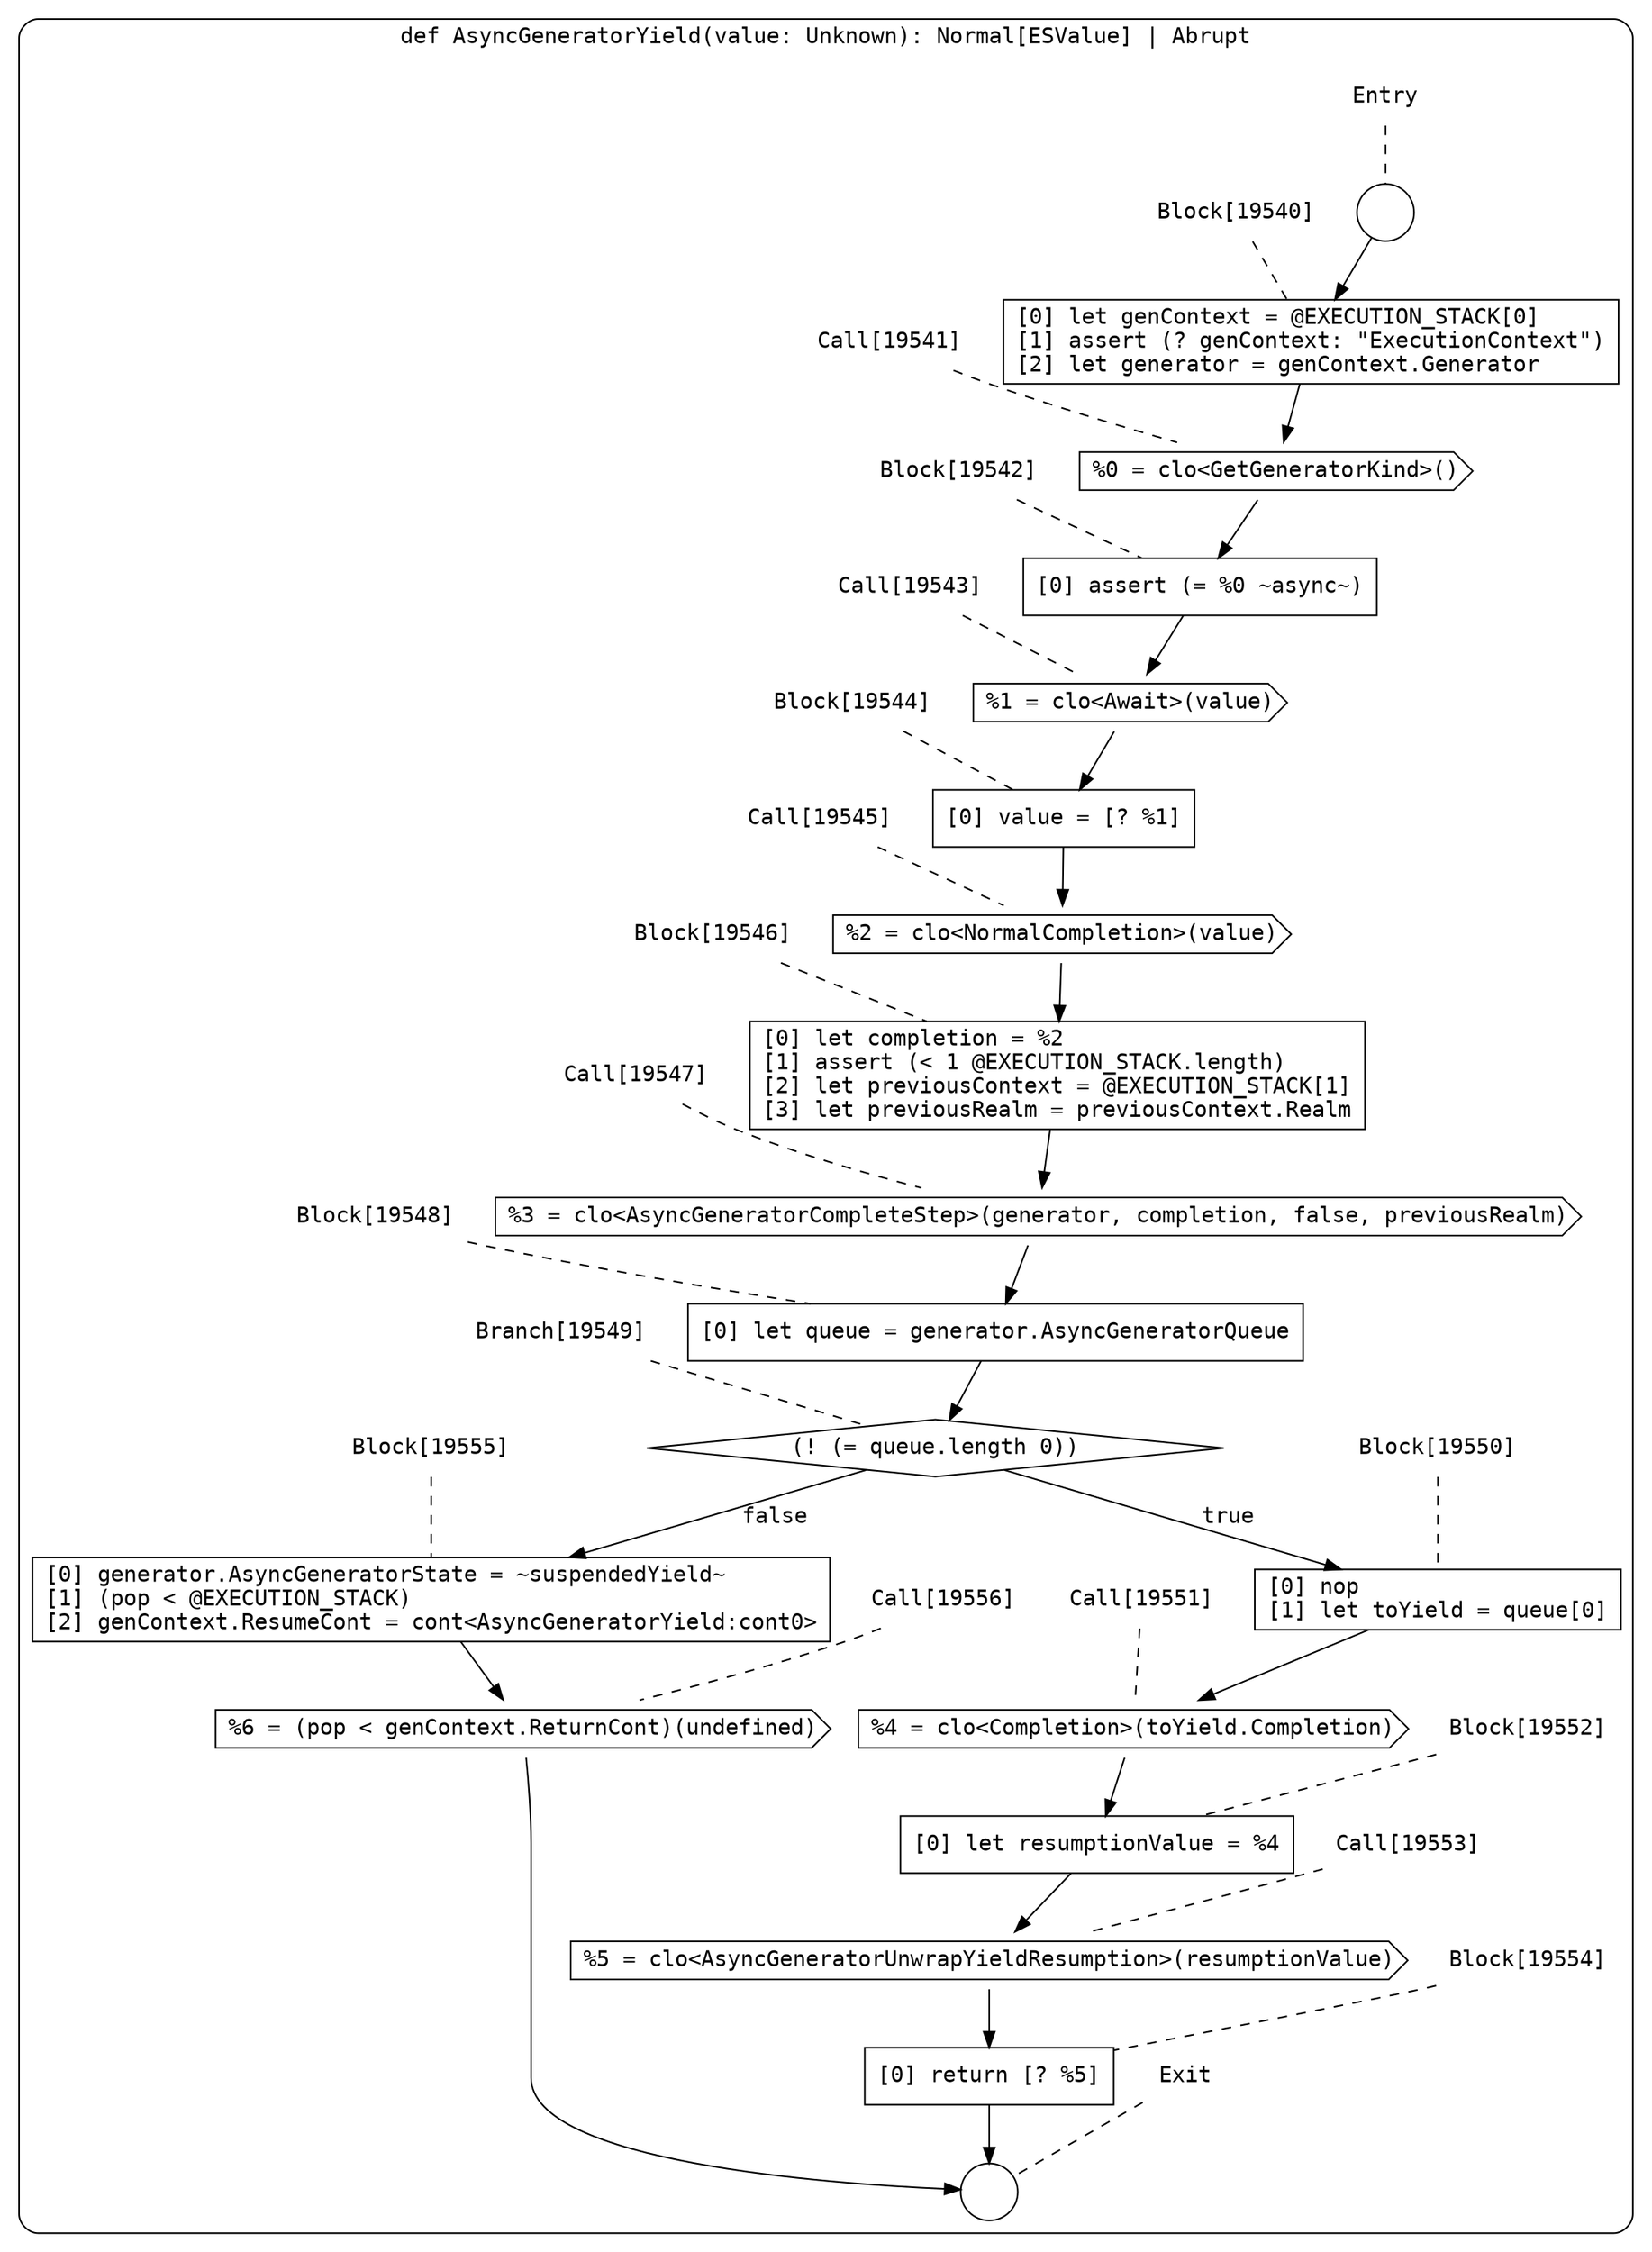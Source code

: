 digraph {
  graph [fontname = "Consolas"]
  node [fontname = "Consolas"]
  edge [fontname = "Consolas"]
  subgraph cluster2635 {
    label = "def AsyncGeneratorYield(value: Unknown): Normal[ESValue] | Abrupt"
    style = rounded
    cluster2635_entry_name [shape=none, label=<<font color="black">Entry</font>>]
    cluster2635_entry_name -> cluster2635_entry [arrowhead=none, color="black", style=dashed]
    cluster2635_entry [shape=circle label=" " color="black" fillcolor="white" style=filled]
    cluster2635_entry -> node19540 [color="black"]
    cluster2635_exit_name [shape=none, label=<<font color="black">Exit</font>>]
    cluster2635_exit_name -> cluster2635_exit [arrowhead=none, color="black", style=dashed]
    cluster2635_exit [shape=circle label=" " color="black" fillcolor="white" style=filled]
    node19540_name [shape=none, label=<<font color="black">Block[19540]</font>>]
    node19540_name -> node19540 [arrowhead=none, color="black", style=dashed]
    node19540 [shape=box, label=<<font color="black">[0] let genContext = @EXECUTION_STACK[0]<BR ALIGN="LEFT"/>[1] assert (? genContext: &quot;ExecutionContext&quot;)<BR ALIGN="LEFT"/>[2] let generator = genContext.Generator<BR ALIGN="LEFT"/></font>> color="black" fillcolor="white", style=filled]
    node19540 -> node19541 [color="black"]
    node19541_name [shape=none, label=<<font color="black">Call[19541]</font>>]
    node19541_name -> node19541 [arrowhead=none, color="black", style=dashed]
    node19541 [shape=cds, label=<<font color="black">%0 = clo&lt;GetGeneratorKind&gt;()</font>> color="black" fillcolor="white", style=filled]
    node19541 -> node19542 [color="black"]
    node19542_name [shape=none, label=<<font color="black">Block[19542]</font>>]
    node19542_name -> node19542 [arrowhead=none, color="black", style=dashed]
    node19542 [shape=box, label=<<font color="black">[0] assert (= %0 ~async~)<BR ALIGN="LEFT"/></font>> color="black" fillcolor="white", style=filled]
    node19542 -> node19543 [color="black"]
    node19543_name [shape=none, label=<<font color="black">Call[19543]</font>>]
    node19543_name -> node19543 [arrowhead=none, color="black", style=dashed]
    node19543 [shape=cds, label=<<font color="black">%1 = clo&lt;Await&gt;(value)</font>> color="black" fillcolor="white", style=filled]
    node19543 -> node19544 [color="black"]
    node19544_name [shape=none, label=<<font color="black">Block[19544]</font>>]
    node19544_name -> node19544 [arrowhead=none, color="black", style=dashed]
    node19544 [shape=box, label=<<font color="black">[0] value = [? %1]<BR ALIGN="LEFT"/></font>> color="black" fillcolor="white", style=filled]
    node19544 -> node19545 [color="black"]
    node19545_name [shape=none, label=<<font color="black">Call[19545]</font>>]
    node19545_name -> node19545 [arrowhead=none, color="black", style=dashed]
    node19545 [shape=cds, label=<<font color="black">%2 = clo&lt;NormalCompletion&gt;(value)</font>> color="black" fillcolor="white", style=filled]
    node19545 -> node19546 [color="black"]
    node19546_name [shape=none, label=<<font color="black">Block[19546]</font>>]
    node19546_name -> node19546 [arrowhead=none, color="black", style=dashed]
    node19546 [shape=box, label=<<font color="black">[0] let completion = %2<BR ALIGN="LEFT"/>[1] assert (&lt; 1 @EXECUTION_STACK.length)<BR ALIGN="LEFT"/>[2] let previousContext = @EXECUTION_STACK[1]<BR ALIGN="LEFT"/>[3] let previousRealm = previousContext.Realm<BR ALIGN="LEFT"/></font>> color="black" fillcolor="white", style=filled]
    node19546 -> node19547 [color="black"]
    node19547_name [shape=none, label=<<font color="black">Call[19547]</font>>]
    node19547_name -> node19547 [arrowhead=none, color="black", style=dashed]
    node19547 [shape=cds, label=<<font color="black">%3 = clo&lt;AsyncGeneratorCompleteStep&gt;(generator, completion, false, previousRealm)</font>> color="black" fillcolor="white", style=filled]
    node19547 -> node19548 [color="black"]
    node19548_name [shape=none, label=<<font color="black">Block[19548]</font>>]
    node19548_name -> node19548 [arrowhead=none, color="black", style=dashed]
    node19548 [shape=box, label=<<font color="black">[0] let queue = generator.AsyncGeneratorQueue<BR ALIGN="LEFT"/></font>> color="black" fillcolor="white", style=filled]
    node19548 -> node19549 [color="black"]
    node19549_name [shape=none, label=<<font color="black">Branch[19549]</font>>]
    node19549_name -> node19549 [arrowhead=none, color="black", style=dashed]
    node19549 [shape=diamond, label=<<font color="black">(! (= queue.length 0))</font>> color="black" fillcolor="white", style=filled]
    node19549 -> node19550 [label=<<font color="black">true</font>> color="black"]
    node19549 -> node19555 [label=<<font color="black">false</font>> color="black"]
    node19550_name [shape=none, label=<<font color="black">Block[19550]</font>>]
    node19550_name -> node19550 [arrowhead=none, color="black", style=dashed]
    node19550 [shape=box, label=<<font color="black">[0] nop<BR ALIGN="LEFT"/>[1] let toYield = queue[0]<BR ALIGN="LEFT"/></font>> color="black" fillcolor="white", style=filled]
    node19550 -> node19551 [color="black"]
    node19555_name [shape=none, label=<<font color="black">Block[19555]</font>>]
    node19555_name -> node19555 [arrowhead=none, color="black", style=dashed]
    node19555 [shape=box, label=<<font color="black">[0] generator.AsyncGeneratorState = ~suspendedYield~<BR ALIGN="LEFT"/>[1] (pop &lt; @EXECUTION_STACK)<BR ALIGN="LEFT"/>[2] genContext.ResumeCont = cont&lt;AsyncGeneratorYield:cont0&gt;<BR ALIGN="LEFT"/></font>> color="black" fillcolor="white", style=filled]
    node19555 -> node19556 [color="black"]
    node19551_name [shape=none, label=<<font color="black">Call[19551]</font>>]
    node19551_name -> node19551 [arrowhead=none, color="black", style=dashed]
    node19551 [shape=cds, label=<<font color="black">%4 = clo&lt;Completion&gt;(toYield.Completion)</font>> color="black" fillcolor="white", style=filled]
    node19551 -> node19552 [color="black"]
    node19556_name [shape=none, label=<<font color="black">Call[19556]</font>>]
    node19556_name -> node19556 [arrowhead=none, color="black", style=dashed]
    node19556 [shape=cds, label=<<font color="black">%6 = (pop &lt; genContext.ReturnCont)(undefined)</font>> color="black" fillcolor="white", style=filled]
    node19556 -> cluster2635_exit [color="black"]
    node19552_name [shape=none, label=<<font color="black">Block[19552]</font>>]
    node19552_name -> node19552 [arrowhead=none, color="black", style=dashed]
    node19552 [shape=box, label=<<font color="black">[0] let resumptionValue = %4<BR ALIGN="LEFT"/></font>> color="black" fillcolor="white", style=filled]
    node19552 -> node19553 [color="black"]
    node19553_name [shape=none, label=<<font color="black">Call[19553]</font>>]
    node19553_name -> node19553 [arrowhead=none, color="black", style=dashed]
    node19553 [shape=cds, label=<<font color="black">%5 = clo&lt;AsyncGeneratorUnwrapYieldResumption&gt;(resumptionValue)</font>> color="black" fillcolor="white", style=filled]
    node19553 -> node19554 [color="black"]
    node19554_name [shape=none, label=<<font color="black">Block[19554]</font>>]
    node19554_name -> node19554 [arrowhead=none, color="black", style=dashed]
    node19554 [shape=box, label=<<font color="black">[0] return [? %5]<BR ALIGN="LEFT"/></font>> color="black" fillcolor="white", style=filled]
    node19554 -> cluster2635_exit [color="black"]
  }
}